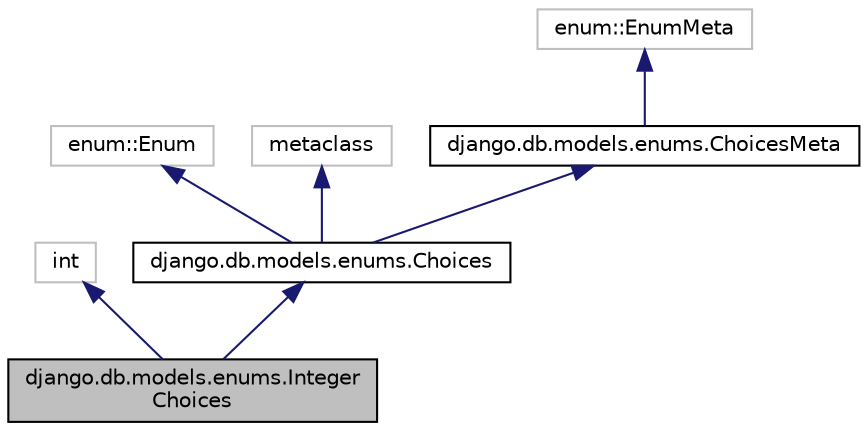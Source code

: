 digraph "django.db.models.enums.IntegerChoices"
{
 // LATEX_PDF_SIZE
  edge [fontname="Helvetica",fontsize="10",labelfontname="Helvetica",labelfontsize="10"];
  node [fontname="Helvetica",fontsize="10",shape=record];
  Node1 [label="django.db.models.enums.Integer\lChoices",height=0.2,width=0.4,color="black", fillcolor="grey75", style="filled", fontcolor="black",tooltip=" "];
  Node2 -> Node1 [dir="back",color="midnightblue",fontsize="10",style="solid"];
  Node2 [label="int",height=0.2,width=0.4,color="grey75", fillcolor="white", style="filled",tooltip=" "];
  Node3 -> Node1 [dir="back",color="midnightblue",fontsize="10",style="solid"];
  Node3 [label="django.db.models.enums.Choices",height=0.2,width=0.4,color="black", fillcolor="white", style="filled",URL="$classdjango_1_1db_1_1models_1_1enums_1_1_choices.html",tooltip=" "];
  Node4 -> Node3 [dir="back",color="midnightblue",fontsize="10",style="solid"];
  Node4 [label="enum::Enum",height=0.2,width=0.4,color="grey75", fillcolor="white", style="filled",tooltip=" "];
  Node5 -> Node3 [dir="back",color="midnightblue",fontsize="10",style="solid"];
  Node5 [label="metaclass",height=0.2,width=0.4,color="grey75", fillcolor="white", style="filled",tooltip=" "];
  Node6 -> Node3 [dir="back",color="midnightblue",fontsize="10",style="solid"];
  Node6 [label="django.db.models.enums.ChoicesMeta",height=0.2,width=0.4,color="black", fillcolor="white", style="filled",URL="$classdjango_1_1db_1_1models_1_1enums_1_1_choices_meta.html",tooltip=" "];
  Node7 -> Node6 [dir="back",color="midnightblue",fontsize="10",style="solid"];
  Node7 [label="enum::EnumMeta",height=0.2,width=0.4,color="grey75", fillcolor="white", style="filled",tooltip=" "];
}
